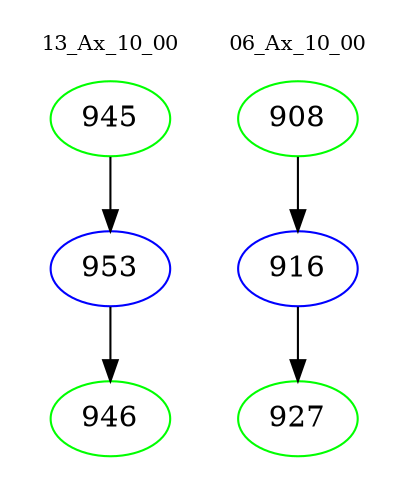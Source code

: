 digraph{
subgraph cluster_0 {
color = white
label = "13_Ax_10_00";
fontsize=10;
T0_945 [label="945", color="green"]
T0_945 -> T0_953 [color="black"]
T0_953 [label="953", color="blue"]
T0_953 -> T0_946 [color="black"]
T0_946 [label="946", color="green"]
}
subgraph cluster_1 {
color = white
label = "06_Ax_10_00";
fontsize=10;
T1_908 [label="908", color="green"]
T1_908 -> T1_916 [color="black"]
T1_916 [label="916", color="blue"]
T1_916 -> T1_927 [color="black"]
T1_927 [label="927", color="green"]
}
}
